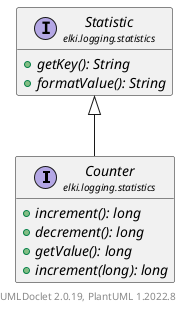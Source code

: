 @startuml
    remove .*\.(Instance|Par|Parameterizer|Factory)$
    set namespaceSeparator none
    hide empty fields
    hide empty methods

    interface "<size:14>Counter\n<size:10>elki.logging.statistics" as elki.logging.statistics.Counter [[Counter.html]] {
        {abstract} +increment(): long
        {abstract} +decrement(): long
        {abstract} +getValue(): long
        {abstract} +increment(long): long
    }

    interface "<size:14>Statistic\n<size:10>elki.logging.statistics" as elki.logging.statistics.Statistic [[Statistic.html]] {
        {abstract} +getKey(): String
        {abstract} +formatValue(): String
    }

    elki.logging.statistics.Statistic <|-- elki.logging.statistics.Counter

    center footer UMLDoclet 2.0.19, PlantUML 1.2022.8
@enduml
